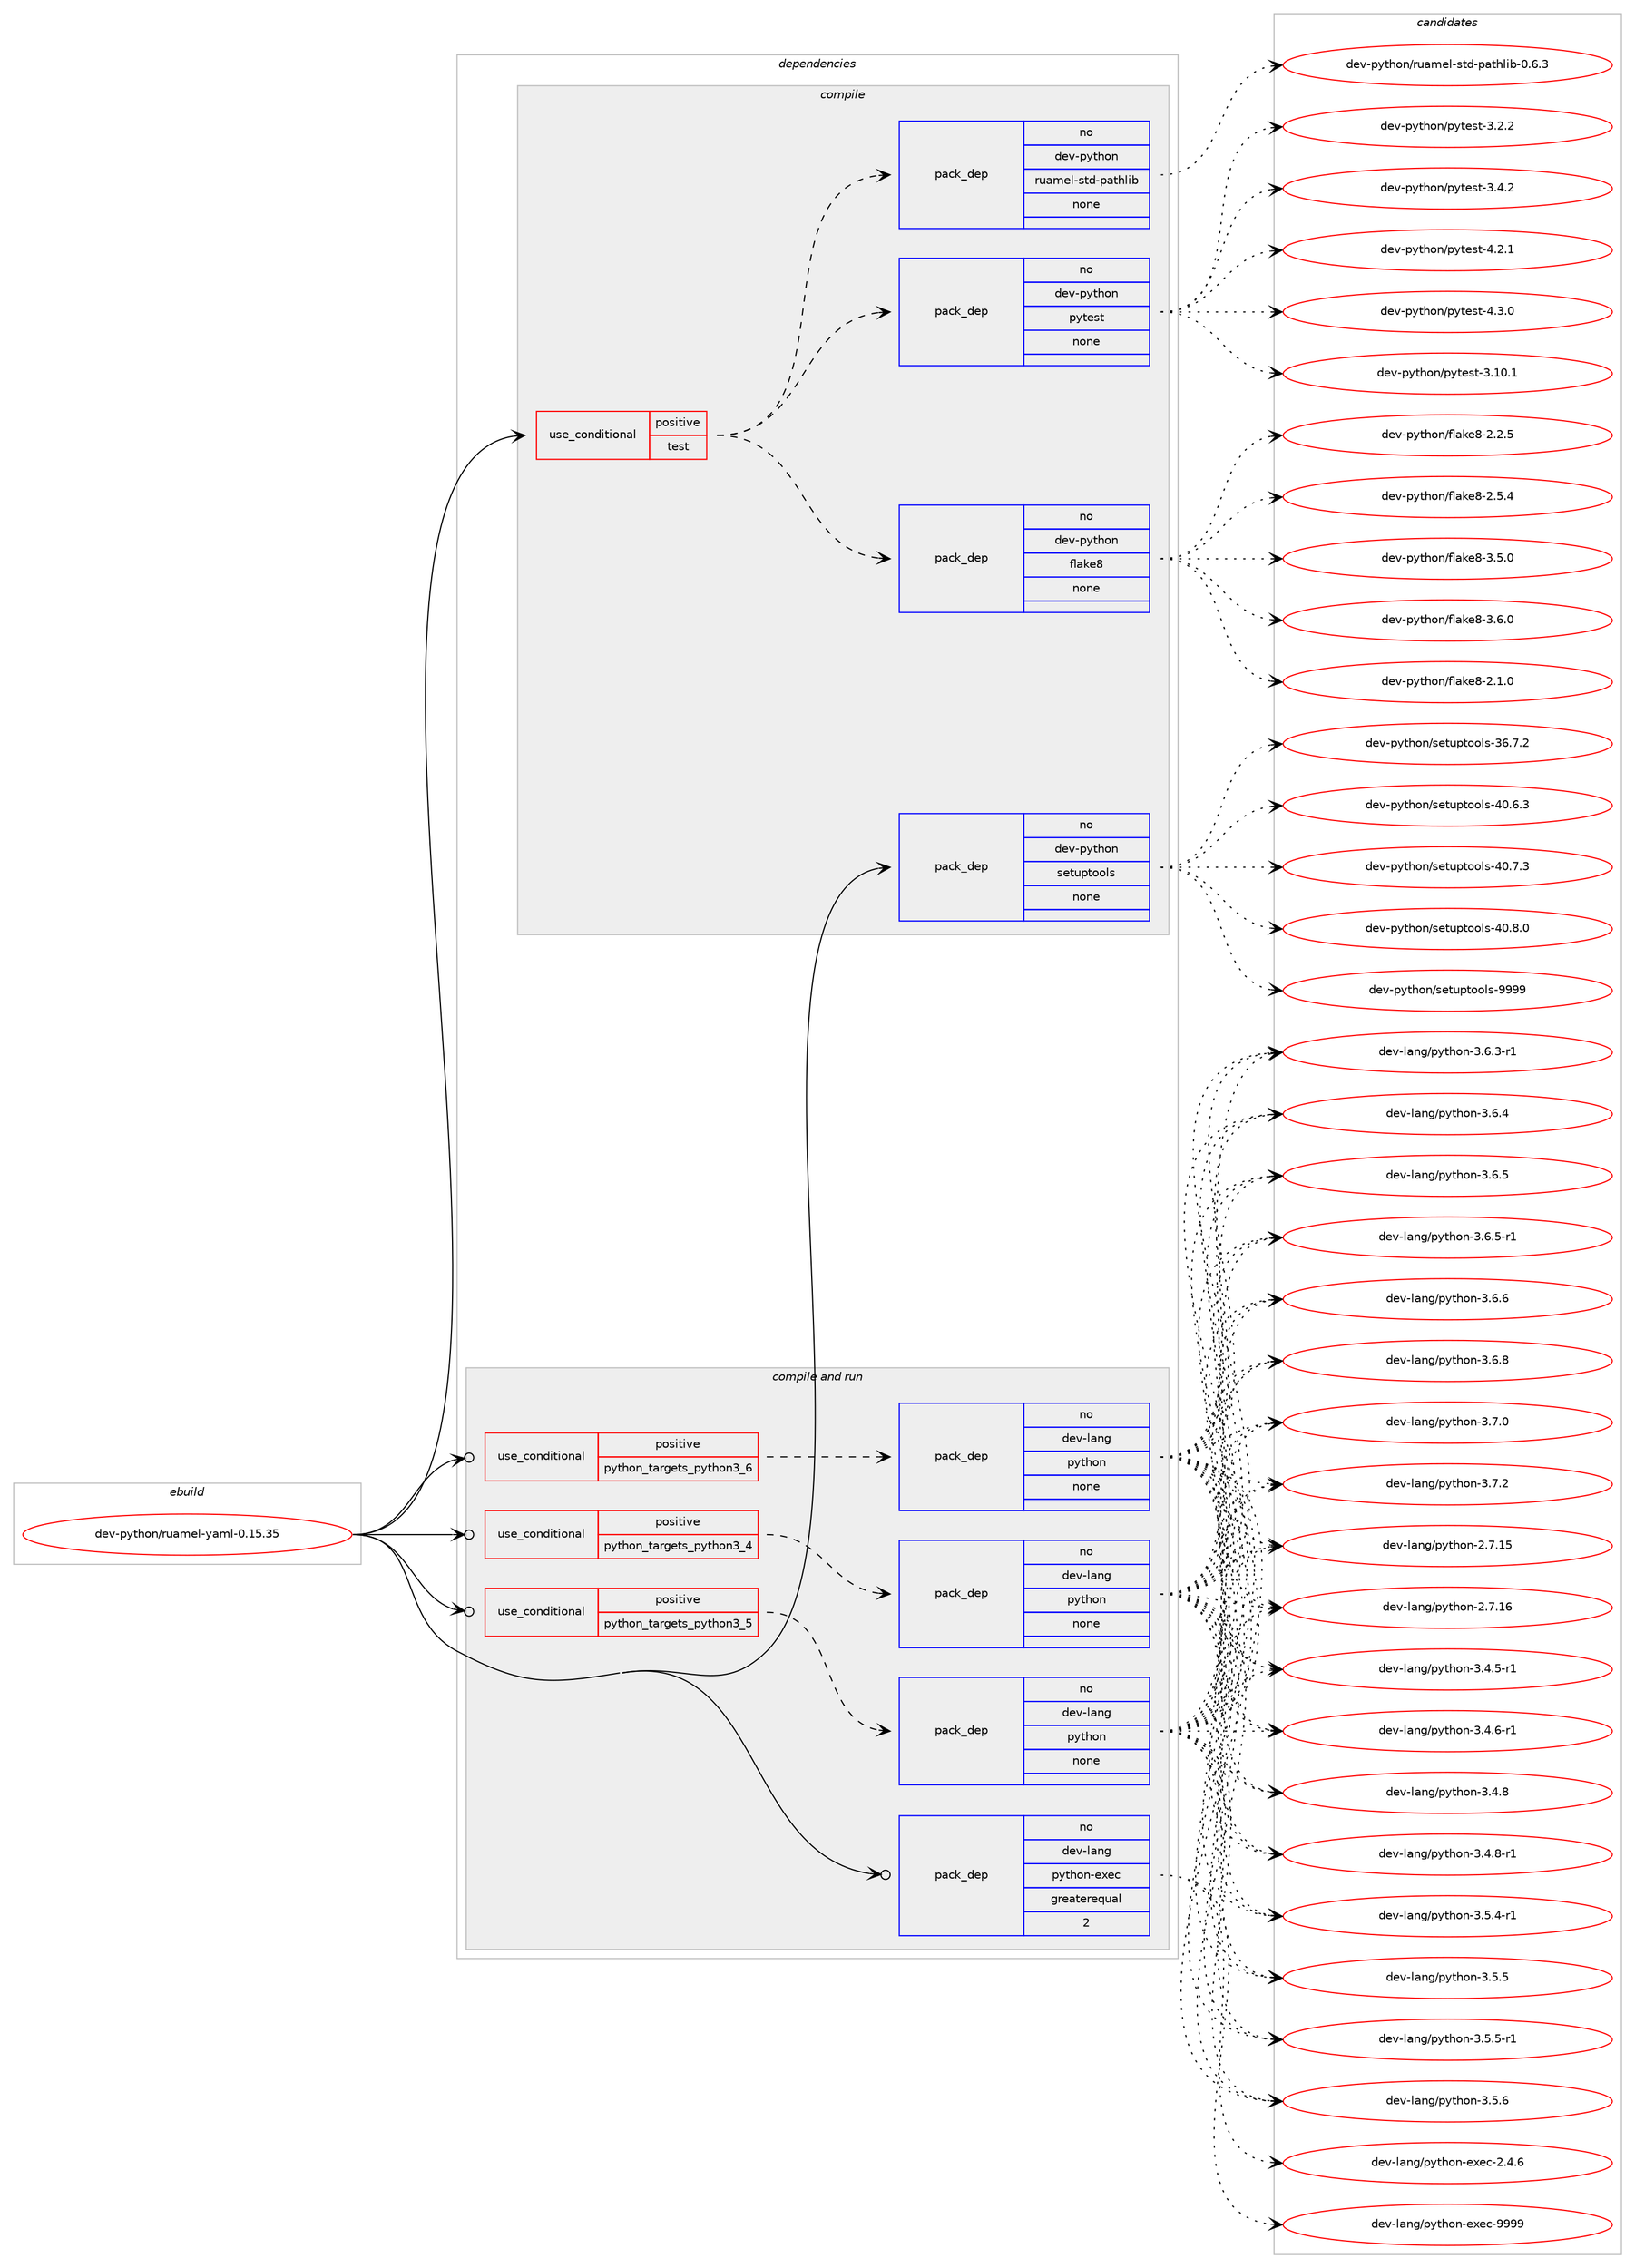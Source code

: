 digraph prolog {

# *************
# Graph options
# *************

newrank=true;
concentrate=true;
compound=true;
graph [rankdir=LR,fontname=Helvetica,fontsize=10,ranksep=1.5];#, ranksep=2.5, nodesep=0.2];
edge  [arrowhead=vee];
node  [fontname=Helvetica,fontsize=10];

# **********
# The ebuild
# **********

subgraph cluster_leftcol {
color=gray;
rank=same;
label=<<i>ebuild</i>>;
id [label="dev-python/ruamel-yaml-0.15.35", color=red, width=4, href="../dev-python/ruamel-yaml-0.15.35.svg"];
}

# ****************
# The dependencies
# ****************

subgraph cluster_midcol {
color=gray;
label=<<i>dependencies</i>>;
subgraph cluster_compile {
fillcolor="#eeeeee";
style=filled;
label=<<i>compile</i>>;
subgraph cond384168 {
dependency1440014 [label=<<TABLE BORDER="0" CELLBORDER="1" CELLSPACING="0" CELLPADDING="4"><TR><TD ROWSPAN="3" CELLPADDING="10">use_conditional</TD></TR><TR><TD>positive</TD></TR><TR><TD>test</TD></TR></TABLE>>, shape=none, color=red];
subgraph pack1032484 {
dependency1440015 [label=<<TABLE BORDER="0" CELLBORDER="1" CELLSPACING="0" CELLPADDING="4" WIDTH="220"><TR><TD ROWSPAN="6" CELLPADDING="30">pack_dep</TD></TR><TR><TD WIDTH="110">no</TD></TR><TR><TD>dev-python</TD></TR><TR><TD>flake8</TD></TR><TR><TD>none</TD></TR><TR><TD></TD></TR></TABLE>>, shape=none, color=blue];
}
dependency1440014:e -> dependency1440015:w [weight=20,style="dashed",arrowhead="vee"];
subgraph pack1032485 {
dependency1440016 [label=<<TABLE BORDER="0" CELLBORDER="1" CELLSPACING="0" CELLPADDING="4" WIDTH="220"><TR><TD ROWSPAN="6" CELLPADDING="30">pack_dep</TD></TR><TR><TD WIDTH="110">no</TD></TR><TR><TD>dev-python</TD></TR><TR><TD>pytest</TD></TR><TR><TD>none</TD></TR><TR><TD></TD></TR></TABLE>>, shape=none, color=blue];
}
dependency1440014:e -> dependency1440016:w [weight=20,style="dashed",arrowhead="vee"];
subgraph pack1032486 {
dependency1440017 [label=<<TABLE BORDER="0" CELLBORDER="1" CELLSPACING="0" CELLPADDING="4" WIDTH="220"><TR><TD ROWSPAN="6" CELLPADDING="30">pack_dep</TD></TR><TR><TD WIDTH="110">no</TD></TR><TR><TD>dev-python</TD></TR><TR><TD>ruamel-std-pathlib</TD></TR><TR><TD>none</TD></TR><TR><TD></TD></TR></TABLE>>, shape=none, color=blue];
}
dependency1440014:e -> dependency1440017:w [weight=20,style="dashed",arrowhead="vee"];
}
id:e -> dependency1440014:w [weight=20,style="solid",arrowhead="vee"];
subgraph pack1032487 {
dependency1440018 [label=<<TABLE BORDER="0" CELLBORDER="1" CELLSPACING="0" CELLPADDING="4" WIDTH="220"><TR><TD ROWSPAN="6" CELLPADDING="30">pack_dep</TD></TR><TR><TD WIDTH="110">no</TD></TR><TR><TD>dev-python</TD></TR><TR><TD>setuptools</TD></TR><TR><TD>none</TD></TR><TR><TD></TD></TR></TABLE>>, shape=none, color=blue];
}
id:e -> dependency1440018:w [weight=20,style="solid",arrowhead="vee"];
}
subgraph cluster_compileandrun {
fillcolor="#eeeeee";
style=filled;
label=<<i>compile and run</i>>;
subgraph cond384169 {
dependency1440019 [label=<<TABLE BORDER="0" CELLBORDER="1" CELLSPACING="0" CELLPADDING="4"><TR><TD ROWSPAN="3" CELLPADDING="10">use_conditional</TD></TR><TR><TD>positive</TD></TR><TR><TD>python_targets_python3_4</TD></TR></TABLE>>, shape=none, color=red];
subgraph pack1032488 {
dependency1440020 [label=<<TABLE BORDER="0" CELLBORDER="1" CELLSPACING="0" CELLPADDING="4" WIDTH="220"><TR><TD ROWSPAN="6" CELLPADDING="30">pack_dep</TD></TR><TR><TD WIDTH="110">no</TD></TR><TR><TD>dev-lang</TD></TR><TR><TD>python</TD></TR><TR><TD>none</TD></TR><TR><TD></TD></TR></TABLE>>, shape=none, color=blue];
}
dependency1440019:e -> dependency1440020:w [weight=20,style="dashed",arrowhead="vee"];
}
id:e -> dependency1440019:w [weight=20,style="solid",arrowhead="odotvee"];
subgraph cond384170 {
dependency1440021 [label=<<TABLE BORDER="0" CELLBORDER="1" CELLSPACING="0" CELLPADDING="4"><TR><TD ROWSPAN="3" CELLPADDING="10">use_conditional</TD></TR><TR><TD>positive</TD></TR><TR><TD>python_targets_python3_5</TD></TR></TABLE>>, shape=none, color=red];
subgraph pack1032489 {
dependency1440022 [label=<<TABLE BORDER="0" CELLBORDER="1" CELLSPACING="0" CELLPADDING="4" WIDTH="220"><TR><TD ROWSPAN="6" CELLPADDING="30">pack_dep</TD></TR><TR><TD WIDTH="110">no</TD></TR><TR><TD>dev-lang</TD></TR><TR><TD>python</TD></TR><TR><TD>none</TD></TR><TR><TD></TD></TR></TABLE>>, shape=none, color=blue];
}
dependency1440021:e -> dependency1440022:w [weight=20,style="dashed",arrowhead="vee"];
}
id:e -> dependency1440021:w [weight=20,style="solid",arrowhead="odotvee"];
subgraph cond384171 {
dependency1440023 [label=<<TABLE BORDER="0" CELLBORDER="1" CELLSPACING="0" CELLPADDING="4"><TR><TD ROWSPAN="3" CELLPADDING="10">use_conditional</TD></TR><TR><TD>positive</TD></TR><TR><TD>python_targets_python3_6</TD></TR></TABLE>>, shape=none, color=red];
subgraph pack1032490 {
dependency1440024 [label=<<TABLE BORDER="0" CELLBORDER="1" CELLSPACING="0" CELLPADDING="4" WIDTH="220"><TR><TD ROWSPAN="6" CELLPADDING="30">pack_dep</TD></TR><TR><TD WIDTH="110">no</TD></TR><TR><TD>dev-lang</TD></TR><TR><TD>python</TD></TR><TR><TD>none</TD></TR><TR><TD></TD></TR></TABLE>>, shape=none, color=blue];
}
dependency1440023:e -> dependency1440024:w [weight=20,style="dashed",arrowhead="vee"];
}
id:e -> dependency1440023:w [weight=20,style="solid",arrowhead="odotvee"];
subgraph pack1032491 {
dependency1440025 [label=<<TABLE BORDER="0" CELLBORDER="1" CELLSPACING="0" CELLPADDING="4" WIDTH="220"><TR><TD ROWSPAN="6" CELLPADDING="30">pack_dep</TD></TR><TR><TD WIDTH="110">no</TD></TR><TR><TD>dev-lang</TD></TR><TR><TD>python-exec</TD></TR><TR><TD>greaterequal</TD></TR><TR><TD>2</TD></TR></TABLE>>, shape=none, color=blue];
}
id:e -> dependency1440025:w [weight=20,style="solid",arrowhead="odotvee"];
}
subgraph cluster_run {
fillcolor="#eeeeee";
style=filled;
label=<<i>run</i>>;
}
}

# **************
# The candidates
# **************

subgraph cluster_choices {
rank=same;
color=gray;
label=<<i>candidates</i>>;

subgraph choice1032484 {
color=black;
nodesep=1;
choice10010111845112121116104111110471021089710710156455046494648 [label="dev-python/flake8-2.1.0", color=red, width=4,href="../dev-python/flake8-2.1.0.svg"];
choice10010111845112121116104111110471021089710710156455046504653 [label="dev-python/flake8-2.2.5", color=red, width=4,href="../dev-python/flake8-2.2.5.svg"];
choice10010111845112121116104111110471021089710710156455046534652 [label="dev-python/flake8-2.5.4", color=red, width=4,href="../dev-python/flake8-2.5.4.svg"];
choice10010111845112121116104111110471021089710710156455146534648 [label="dev-python/flake8-3.5.0", color=red, width=4,href="../dev-python/flake8-3.5.0.svg"];
choice10010111845112121116104111110471021089710710156455146544648 [label="dev-python/flake8-3.6.0", color=red, width=4,href="../dev-python/flake8-3.6.0.svg"];
dependency1440015:e -> choice10010111845112121116104111110471021089710710156455046494648:w [style=dotted,weight="100"];
dependency1440015:e -> choice10010111845112121116104111110471021089710710156455046504653:w [style=dotted,weight="100"];
dependency1440015:e -> choice10010111845112121116104111110471021089710710156455046534652:w [style=dotted,weight="100"];
dependency1440015:e -> choice10010111845112121116104111110471021089710710156455146534648:w [style=dotted,weight="100"];
dependency1440015:e -> choice10010111845112121116104111110471021089710710156455146544648:w [style=dotted,weight="100"];
}
subgraph choice1032485 {
color=black;
nodesep=1;
choice100101118451121211161041111104711212111610111511645514649484649 [label="dev-python/pytest-3.10.1", color=red, width=4,href="../dev-python/pytest-3.10.1.svg"];
choice1001011184511212111610411111047112121116101115116455146504650 [label="dev-python/pytest-3.2.2", color=red, width=4,href="../dev-python/pytest-3.2.2.svg"];
choice1001011184511212111610411111047112121116101115116455146524650 [label="dev-python/pytest-3.4.2", color=red, width=4,href="../dev-python/pytest-3.4.2.svg"];
choice1001011184511212111610411111047112121116101115116455246504649 [label="dev-python/pytest-4.2.1", color=red, width=4,href="../dev-python/pytest-4.2.1.svg"];
choice1001011184511212111610411111047112121116101115116455246514648 [label="dev-python/pytest-4.3.0", color=red, width=4,href="../dev-python/pytest-4.3.0.svg"];
dependency1440016:e -> choice100101118451121211161041111104711212111610111511645514649484649:w [style=dotted,weight="100"];
dependency1440016:e -> choice1001011184511212111610411111047112121116101115116455146504650:w [style=dotted,weight="100"];
dependency1440016:e -> choice1001011184511212111610411111047112121116101115116455146524650:w [style=dotted,weight="100"];
dependency1440016:e -> choice1001011184511212111610411111047112121116101115116455246504649:w [style=dotted,weight="100"];
dependency1440016:e -> choice1001011184511212111610411111047112121116101115116455246514648:w [style=dotted,weight="100"];
}
subgraph choice1032486 {
color=black;
nodesep=1;
choice10010111845112121116104111110471141179710910110845115116100451129711610410810598454846544651 [label="dev-python/ruamel-std-pathlib-0.6.3", color=red, width=4,href="../dev-python/ruamel-std-pathlib-0.6.3.svg"];
dependency1440017:e -> choice10010111845112121116104111110471141179710910110845115116100451129711610410810598454846544651:w [style=dotted,weight="100"];
}
subgraph choice1032487 {
color=black;
nodesep=1;
choice100101118451121211161041111104711510111611711211611111110811545515446554650 [label="dev-python/setuptools-36.7.2", color=red, width=4,href="../dev-python/setuptools-36.7.2.svg"];
choice100101118451121211161041111104711510111611711211611111110811545524846544651 [label="dev-python/setuptools-40.6.3", color=red, width=4,href="../dev-python/setuptools-40.6.3.svg"];
choice100101118451121211161041111104711510111611711211611111110811545524846554651 [label="dev-python/setuptools-40.7.3", color=red, width=4,href="../dev-python/setuptools-40.7.3.svg"];
choice100101118451121211161041111104711510111611711211611111110811545524846564648 [label="dev-python/setuptools-40.8.0", color=red, width=4,href="../dev-python/setuptools-40.8.0.svg"];
choice10010111845112121116104111110471151011161171121161111111081154557575757 [label="dev-python/setuptools-9999", color=red, width=4,href="../dev-python/setuptools-9999.svg"];
dependency1440018:e -> choice100101118451121211161041111104711510111611711211611111110811545515446554650:w [style=dotted,weight="100"];
dependency1440018:e -> choice100101118451121211161041111104711510111611711211611111110811545524846544651:w [style=dotted,weight="100"];
dependency1440018:e -> choice100101118451121211161041111104711510111611711211611111110811545524846554651:w [style=dotted,weight="100"];
dependency1440018:e -> choice100101118451121211161041111104711510111611711211611111110811545524846564648:w [style=dotted,weight="100"];
dependency1440018:e -> choice10010111845112121116104111110471151011161171121161111111081154557575757:w [style=dotted,weight="100"];
}
subgraph choice1032488 {
color=black;
nodesep=1;
choice10010111845108971101034711212111610411111045504655464953 [label="dev-lang/python-2.7.15", color=red, width=4,href="../dev-lang/python-2.7.15.svg"];
choice10010111845108971101034711212111610411111045504655464954 [label="dev-lang/python-2.7.16", color=red, width=4,href="../dev-lang/python-2.7.16.svg"];
choice1001011184510897110103471121211161041111104551465246534511449 [label="dev-lang/python-3.4.5-r1", color=red, width=4,href="../dev-lang/python-3.4.5-r1.svg"];
choice1001011184510897110103471121211161041111104551465246544511449 [label="dev-lang/python-3.4.6-r1", color=red, width=4,href="../dev-lang/python-3.4.6-r1.svg"];
choice100101118451089711010347112121116104111110455146524656 [label="dev-lang/python-3.4.8", color=red, width=4,href="../dev-lang/python-3.4.8.svg"];
choice1001011184510897110103471121211161041111104551465246564511449 [label="dev-lang/python-3.4.8-r1", color=red, width=4,href="../dev-lang/python-3.4.8-r1.svg"];
choice1001011184510897110103471121211161041111104551465346524511449 [label="dev-lang/python-3.5.4-r1", color=red, width=4,href="../dev-lang/python-3.5.4-r1.svg"];
choice100101118451089711010347112121116104111110455146534653 [label="dev-lang/python-3.5.5", color=red, width=4,href="../dev-lang/python-3.5.5.svg"];
choice1001011184510897110103471121211161041111104551465346534511449 [label="dev-lang/python-3.5.5-r1", color=red, width=4,href="../dev-lang/python-3.5.5-r1.svg"];
choice100101118451089711010347112121116104111110455146534654 [label="dev-lang/python-3.5.6", color=red, width=4,href="../dev-lang/python-3.5.6.svg"];
choice1001011184510897110103471121211161041111104551465446514511449 [label="dev-lang/python-3.6.3-r1", color=red, width=4,href="../dev-lang/python-3.6.3-r1.svg"];
choice100101118451089711010347112121116104111110455146544652 [label="dev-lang/python-3.6.4", color=red, width=4,href="../dev-lang/python-3.6.4.svg"];
choice100101118451089711010347112121116104111110455146544653 [label="dev-lang/python-3.6.5", color=red, width=4,href="../dev-lang/python-3.6.5.svg"];
choice1001011184510897110103471121211161041111104551465446534511449 [label="dev-lang/python-3.6.5-r1", color=red, width=4,href="../dev-lang/python-3.6.5-r1.svg"];
choice100101118451089711010347112121116104111110455146544654 [label="dev-lang/python-3.6.6", color=red, width=4,href="../dev-lang/python-3.6.6.svg"];
choice100101118451089711010347112121116104111110455146544656 [label="dev-lang/python-3.6.8", color=red, width=4,href="../dev-lang/python-3.6.8.svg"];
choice100101118451089711010347112121116104111110455146554648 [label="dev-lang/python-3.7.0", color=red, width=4,href="../dev-lang/python-3.7.0.svg"];
choice100101118451089711010347112121116104111110455146554650 [label="dev-lang/python-3.7.2", color=red, width=4,href="../dev-lang/python-3.7.2.svg"];
dependency1440020:e -> choice10010111845108971101034711212111610411111045504655464953:w [style=dotted,weight="100"];
dependency1440020:e -> choice10010111845108971101034711212111610411111045504655464954:w [style=dotted,weight="100"];
dependency1440020:e -> choice1001011184510897110103471121211161041111104551465246534511449:w [style=dotted,weight="100"];
dependency1440020:e -> choice1001011184510897110103471121211161041111104551465246544511449:w [style=dotted,weight="100"];
dependency1440020:e -> choice100101118451089711010347112121116104111110455146524656:w [style=dotted,weight="100"];
dependency1440020:e -> choice1001011184510897110103471121211161041111104551465246564511449:w [style=dotted,weight="100"];
dependency1440020:e -> choice1001011184510897110103471121211161041111104551465346524511449:w [style=dotted,weight="100"];
dependency1440020:e -> choice100101118451089711010347112121116104111110455146534653:w [style=dotted,weight="100"];
dependency1440020:e -> choice1001011184510897110103471121211161041111104551465346534511449:w [style=dotted,weight="100"];
dependency1440020:e -> choice100101118451089711010347112121116104111110455146534654:w [style=dotted,weight="100"];
dependency1440020:e -> choice1001011184510897110103471121211161041111104551465446514511449:w [style=dotted,weight="100"];
dependency1440020:e -> choice100101118451089711010347112121116104111110455146544652:w [style=dotted,weight="100"];
dependency1440020:e -> choice100101118451089711010347112121116104111110455146544653:w [style=dotted,weight="100"];
dependency1440020:e -> choice1001011184510897110103471121211161041111104551465446534511449:w [style=dotted,weight="100"];
dependency1440020:e -> choice100101118451089711010347112121116104111110455146544654:w [style=dotted,weight="100"];
dependency1440020:e -> choice100101118451089711010347112121116104111110455146544656:w [style=dotted,weight="100"];
dependency1440020:e -> choice100101118451089711010347112121116104111110455146554648:w [style=dotted,weight="100"];
dependency1440020:e -> choice100101118451089711010347112121116104111110455146554650:w [style=dotted,weight="100"];
}
subgraph choice1032489 {
color=black;
nodesep=1;
choice10010111845108971101034711212111610411111045504655464953 [label="dev-lang/python-2.7.15", color=red, width=4,href="../dev-lang/python-2.7.15.svg"];
choice10010111845108971101034711212111610411111045504655464954 [label="dev-lang/python-2.7.16", color=red, width=4,href="../dev-lang/python-2.7.16.svg"];
choice1001011184510897110103471121211161041111104551465246534511449 [label="dev-lang/python-3.4.5-r1", color=red, width=4,href="../dev-lang/python-3.4.5-r1.svg"];
choice1001011184510897110103471121211161041111104551465246544511449 [label="dev-lang/python-3.4.6-r1", color=red, width=4,href="../dev-lang/python-3.4.6-r1.svg"];
choice100101118451089711010347112121116104111110455146524656 [label="dev-lang/python-3.4.8", color=red, width=4,href="../dev-lang/python-3.4.8.svg"];
choice1001011184510897110103471121211161041111104551465246564511449 [label="dev-lang/python-3.4.8-r1", color=red, width=4,href="../dev-lang/python-3.4.8-r1.svg"];
choice1001011184510897110103471121211161041111104551465346524511449 [label="dev-lang/python-3.5.4-r1", color=red, width=4,href="../dev-lang/python-3.5.4-r1.svg"];
choice100101118451089711010347112121116104111110455146534653 [label="dev-lang/python-3.5.5", color=red, width=4,href="../dev-lang/python-3.5.5.svg"];
choice1001011184510897110103471121211161041111104551465346534511449 [label="dev-lang/python-3.5.5-r1", color=red, width=4,href="../dev-lang/python-3.5.5-r1.svg"];
choice100101118451089711010347112121116104111110455146534654 [label="dev-lang/python-3.5.6", color=red, width=4,href="../dev-lang/python-3.5.6.svg"];
choice1001011184510897110103471121211161041111104551465446514511449 [label="dev-lang/python-3.6.3-r1", color=red, width=4,href="../dev-lang/python-3.6.3-r1.svg"];
choice100101118451089711010347112121116104111110455146544652 [label="dev-lang/python-3.6.4", color=red, width=4,href="../dev-lang/python-3.6.4.svg"];
choice100101118451089711010347112121116104111110455146544653 [label="dev-lang/python-3.6.5", color=red, width=4,href="../dev-lang/python-3.6.5.svg"];
choice1001011184510897110103471121211161041111104551465446534511449 [label="dev-lang/python-3.6.5-r1", color=red, width=4,href="../dev-lang/python-3.6.5-r1.svg"];
choice100101118451089711010347112121116104111110455146544654 [label="dev-lang/python-3.6.6", color=red, width=4,href="../dev-lang/python-3.6.6.svg"];
choice100101118451089711010347112121116104111110455146544656 [label="dev-lang/python-3.6.8", color=red, width=4,href="../dev-lang/python-3.6.8.svg"];
choice100101118451089711010347112121116104111110455146554648 [label="dev-lang/python-3.7.0", color=red, width=4,href="../dev-lang/python-3.7.0.svg"];
choice100101118451089711010347112121116104111110455146554650 [label="dev-lang/python-3.7.2", color=red, width=4,href="../dev-lang/python-3.7.2.svg"];
dependency1440022:e -> choice10010111845108971101034711212111610411111045504655464953:w [style=dotted,weight="100"];
dependency1440022:e -> choice10010111845108971101034711212111610411111045504655464954:w [style=dotted,weight="100"];
dependency1440022:e -> choice1001011184510897110103471121211161041111104551465246534511449:w [style=dotted,weight="100"];
dependency1440022:e -> choice1001011184510897110103471121211161041111104551465246544511449:w [style=dotted,weight="100"];
dependency1440022:e -> choice100101118451089711010347112121116104111110455146524656:w [style=dotted,weight="100"];
dependency1440022:e -> choice1001011184510897110103471121211161041111104551465246564511449:w [style=dotted,weight="100"];
dependency1440022:e -> choice1001011184510897110103471121211161041111104551465346524511449:w [style=dotted,weight="100"];
dependency1440022:e -> choice100101118451089711010347112121116104111110455146534653:w [style=dotted,weight="100"];
dependency1440022:e -> choice1001011184510897110103471121211161041111104551465346534511449:w [style=dotted,weight="100"];
dependency1440022:e -> choice100101118451089711010347112121116104111110455146534654:w [style=dotted,weight="100"];
dependency1440022:e -> choice1001011184510897110103471121211161041111104551465446514511449:w [style=dotted,weight="100"];
dependency1440022:e -> choice100101118451089711010347112121116104111110455146544652:w [style=dotted,weight="100"];
dependency1440022:e -> choice100101118451089711010347112121116104111110455146544653:w [style=dotted,weight="100"];
dependency1440022:e -> choice1001011184510897110103471121211161041111104551465446534511449:w [style=dotted,weight="100"];
dependency1440022:e -> choice100101118451089711010347112121116104111110455146544654:w [style=dotted,weight="100"];
dependency1440022:e -> choice100101118451089711010347112121116104111110455146544656:w [style=dotted,weight="100"];
dependency1440022:e -> choice100101118451089711010347112121116104111110455146554648:w [style=dotted,weight="100"];
dependency1440022:e -> choice100101118451089711010347112121116104111110455146554650:w [style=dotted,weight="100"];
}
subgraph choice1032490 {
color=black;
nodesep=1;
choice10010111845108971101034711212111610411111045504655464953 [label="dev-lang/python-2.7.15", color=red, width=4,href="../dev-lang/python-2.7.15.svg"];
choice10010111845108971101034711212111610411111045504655464954 [label="dev-lang/python-2.7.16", color=red, width=4,href="../dev-lang/python-2.7.16.svg"];
choice1001011184510897110103471121211161041111104551465246534511449 [label="dev-lang/python-3.4.5-r1", color=red, width=4,href="../dev-lang/python-3.4.5-r1.svg"];
choice1001011184510897110103471121211161041111104551465246544511449 [label="dev-lang/python-3.4.6-r1", color=red, width=4,href="../dev-lang/python-3.4.6-r1.svg"];
choice100101118451089711010347112121116104111110455146524656 [label="dev-lang/python-3.4.8", color=red, width=4,href="../dev-lang/python-3.4.8.svg"];
choice1001011184510897110103471121211161041111104551465246564511449 [label="dev-lang/python-3.4.8-r1", color=red, width=4,href="../dev-lang/python-3.4.8-r1.svg"];
choice1001011184510897110103471121211161041111104551465346524511449 [label="dev-lang/python-3.5.4-r1", color=red, width=4,href="../dev-lang/python-3.5.4-r1.svg"];
choice100101118451089711010347112121116104111110455146534653 [label="dev-lang/python-3.5.5", color=red, width=4,href="../dev-lang/python-3.5.5.svg"];
choice1001011184510897110103471121211161041111104551465346534511449 [label="dev-lang/python-3.5.5-r1", color=red, width=4,href="../dev-lang/python-3.5.5-r1.svg"];
choice100101118451089711010347112121116104111110455146534654 [label="dev-lang/python-3.5.6", color=red, width=4,href="../dev-lang/python-3.5.6.svg"];
choice1001011184510897110103471121211161041111104551465446514511449 [label="dev-lang/python-3.6.3-r1", color=red, width=4,href="../dev-lang/python-3.6.3-r1.svg"];
choice100101118451089711010347112121116104111110455146544652 [label="dev-lang/python-3.6.4", color=red, width=4,href="../dev-lang/python-3.6.4.svg"];
choice100101118451089711010347112121116104111110455146544653 [label="dev-lang/python-3.6.5", color=red, width=4,href="../dev-lang/python-3.6.5.svg"];
choice1001011184510897110103471121211161041111104551465446534511449 [label="dev-lang/python-3.6.5-r1", color=red, width=4,href="../dev-lang/python-3.6.5-r1.svg"];
choice100101118451089711010347112121116104111110455146544654 [label="dev-lang/python-3.6.6", color=red, width=4,href="../dev-lang/python-3.6.6.svg"];
choice100101118451089711010347112121116104111110455146544656 [label="dev-lang/python-3.6.8", color=red, width=4,href="../dev-lang/python-3.6.8.svg"];
choice100101118451089711010347112121116104111110455146554648 [label="dev-lang/python-3.7.0", color=red, width=4,href="../dev-lang/python-3.7.0.svg"];
choice100101118451089711010347112121116104111110455146554650 [label="dev-lang/python-3.7.2", color=red, width=4,href="../dev-lang/python-3.7.2.svg"];
dependency1440024:e -> choice10010111845108971101034711212111610411111045504655464953:w [style=dotted,weight="100"];
dependency1440024:e -> choice10010111845108971101034711212111610411111045504655464954:w [style=dotted,weight="100"];
dependency1440024:e -> choice1001011184510897110103471121211161041111104551465246534511449:w [style=dotted,weight="100"];
dependency1440024:e -> choice1001011184510897110103471121211161041111104551465246544511449:w [style=dotted,weight="100"];
dependency1440024:e -> choice100101118451089711010347112121116104111110455146524656:w [style=dotted,weight="100"];
dependency1440024:e -> choice1001011184510897110103471121211161041111104551465246564511449:w [style=dotted,weight="100"];
dependency1440024:e -> choice1001011184510897110103471121211161041111104551465346524511449:w [style=dotted,weight="100"];
dependency1440024:e -> choice100101118451089711010347112121116104111110455146534653:w [style=dotted,weight="100"];
dependency1440024:e -> choice1001011184510897110103471121211161041111104551465346534511449:w [style=dotted,weight="100"];
dependency1440024:e -> choice100101118451089711010347112121116104111110455146534654:w [style=dotted,weight="100"];
dependency1440024:e -> choice1001011184510897110103471121211161041111104551465446514511449:w [style=dotted,weight="100"];
dependency1440024:e -> choice100101118451089711010347112121116104111110455146544652:w [style=dotted,weight="100"];
dependency1440024:e -> choice100101118451089711010347112121116104111110455146544653:w [style=dotted,weight="100"];
dependency1440024:e -> choice1001011184510897110103471121211161041111104551465446534511449:w [style=dotted,weight="100"];
dependency1440024:e -> choice100101118451089711010347112121116104111110455146544654:w [style=dotted,weight="100"];
dependency1440024:e -> choice100101118451089711010347112121116104111110455146544656:w [style=dotted,weight="100"];
dependency1440024:e -> choice100101118451089711010347112121116104111110455146554648:w [style=dotted,weight="100"];
dependency1440024:e -> choice100101118451089711010347112121116104111110455146554650:w [style=dotted,weight="100"];
}
subgraph choice1032491 {
color=black;
nodesep=1;
choice1001011184510897110103471121211161041111104510112010199455046524654 [label="dev-lang/python-exec-2.4.6", color=red, width=4,href="../dev-lang/python-exec-2.4.6.svg"];
choice10010111845108971101034711212111610411111045101120101994557575757 [label="dev-lang/python-exec-9999", color=red, width=4,href="../dev-lang/python-exec-9999.svg"];
dependency1440025:e -> choice1001011184510897110103471121211161041111104510112010199455046524654:w [style=dotted,weight="100"];
dependency1440025:e -> choice10010111845108971101034711212111610411111045101120101994557575757:w [style=dotted,weight="100"];
}
}

}
